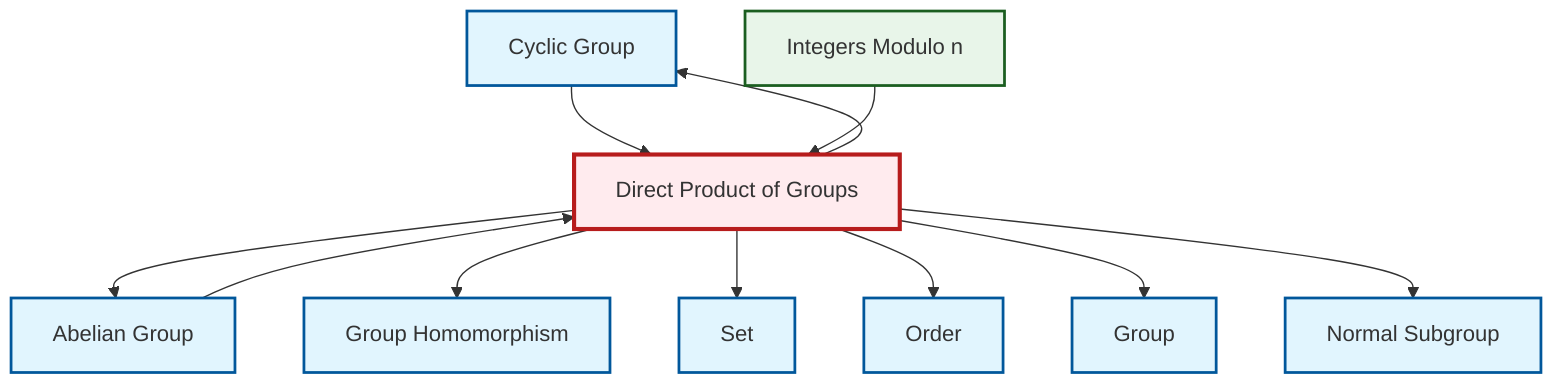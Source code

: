 graph TD
    classDef definition fill:#e1f5fe,stroke:#01579b,stroke-width:2px
    classDef theorem fill:#f3e5f5,stroke:#4a148c,stroke-width:2px
    classDef axiom fill:#fff3e0,stroke:#e65100,stroke-width:2px
    classDef example fill:#e8f5e9,stroke:#1b5e20,stroke-width:2px
    classDef current fill:#ffebee,stroke:#b71c1c,stroke-width:3px
    def-cyclic-group["Cyclic Group"]:::definition
    def-group["Group"]:::definition
    def-normal-subgroup["Normal Subgroup"]:::definition
    def-set["Set"]:::definition
    def-order["Order"]:::definition
    def-homomorphism["Group Homomorphism"]:::definition
    ex-quotient-integers-mod-n["Integers Modulo n"]:::example
    def-direct-product["Direct Product of Groups"]:::definition
    def-abelian-group["Abelian Group"]:::definition
    def-direct-product --> def-abelian-group
    def-cyclic-group --> def-direct-product
    def-direct-product --> def-homomorphism
    def-abelian-group --> def-direct-product
    def-direct-product --> def-set
    def-direct-product --> def-order
    def-direct-product --> def-cyclic-group
    def-direct-product --> def-group
    def-direct-product --> def-normal-subgroup
    ex-quotient-integers-mod-n --> def-direct-product
    class def-direct-product current